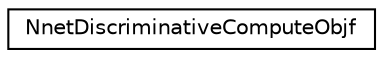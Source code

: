 digraph "Graphical Class Hierarchy"
{
  edge [fontname="Helvetica",fontsize="10",labelfontname="Helvetica",labelfontsize="10"];
  node [fontname="Helvetica",fontsize="10",shape=record];
  rankdir="LR";
  Node0 [label="NnetDiscriminativeComputeObjf",height=0.2,width=0.4,color="black", fillcolor="white", style="filled",URL="$classkaldi_1_1nnet3_1_1NnetDiscriminativeComputeObjf.html",tooltip="This class is for computing objective-function values in a nnet3 discriminative training, for diagnostics. "];
}
